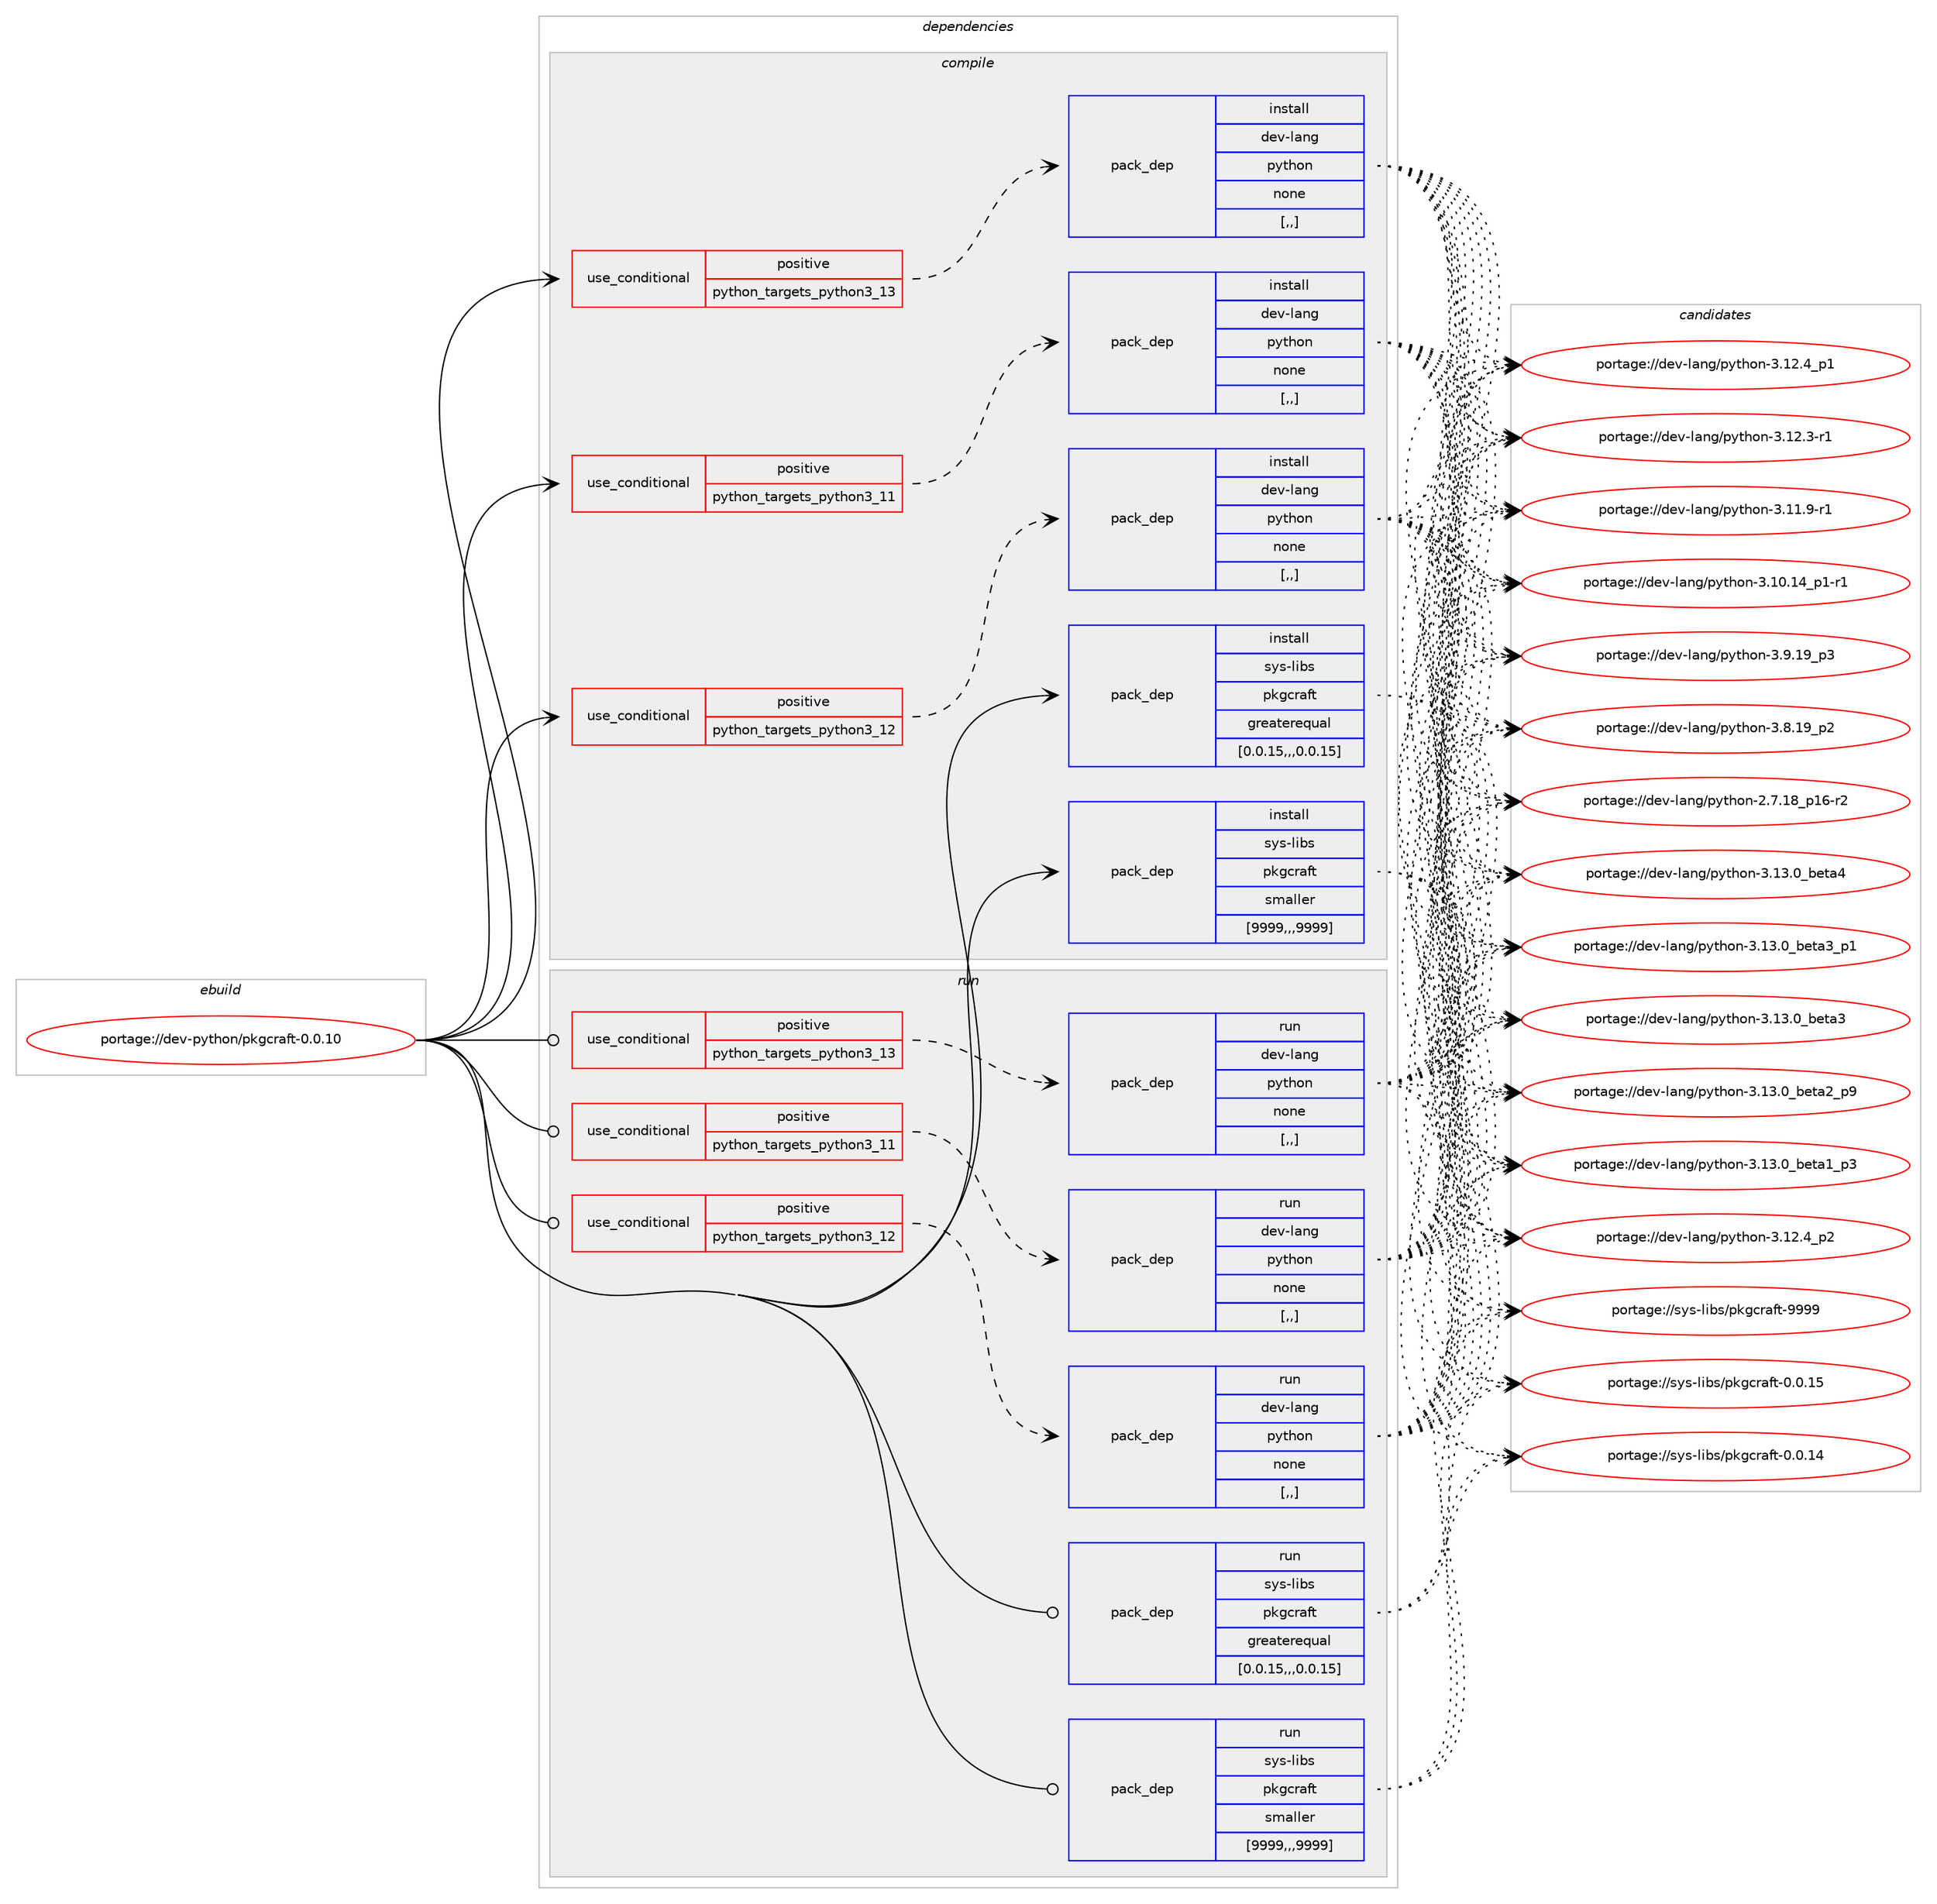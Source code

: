 digraph prolog {

# *************
# Graph options
# *************

newrank=true;
concentrate=true;
compound=true;
graph [rankdir=LR,fontname=Helvetica,fontsize=10,ranksep=1.5];#, ranksep=2.5, nodesep=0.2];
edge  [arrowhead=vee];
node  [fontname=Helvetica,fontsize=10];

# **********
# The ebuild
# **********

subgraph cluster_leftcol {
color=gray;
label=<<i>ebuild</i>>;
id [label="portage://dev-python/pkgcraft-0.0.10", color=red, width=4, href="../dev-python/pkgcraft-0.0.10.svg"];
}

# ****************
# The dependencies
# ****************

subgraph cluster_midcol {
color=gray;
label=<<i>dependencies</i>>;
subgraph cluster_compile {
fillcolor="#eeeeee";
style=filled;
label=<<i>compile</i>>;
subgraph cond36167 {
dependency154924 [label=<<TABLE BORDER="0" CELLBORDER="1" CELLSPACING="0" CELLPADDING="4"><TR><TD ROWSPAN="3" CELLPADDING="10">use_conditional</TD></TR><TR><TD>positive</TD></TR><TR><TD>python_targets_python3_11</TD></TR></TABLE>>, shape=none, color=red];
subgraph pack117506 {
dependency154925 [label=<<TABLE BORDER="0" CELLBORDER="1" CELLSPACING="0" CELLPADDING="4" WIDTH="220"><TR><TD ROWSPAN="6" CELLPADDING="30">pack_dep</TD></TR><TR><TD WIDTH="110">install</TD></TR><TR><TD>dev-lang</TD></TR><TR><TD>python</TD></TR><TR><TD>none</TD></TR><TR><TD>[,,]</TD></TR></TABLE>>, shape=none, color=blue];
}
dependency154924:e -> dependency154925:w [weight=20,style="dashed",arrowhead="vee"];
}
id:e -> dependency154924:w [weight=20,style="solid",arrowhead="vee"];
subgraph cond36168 {
dependency154926 [label=<<TABLE BORDER="0" CELLBORDER="1" CELLSPACING="0" CELLPADDING="4"><TR><TD ROWSPAN="3" CELLPADDING="10">use_conditional</TD></TR><TR><TD>positive</TD></TR><TR><TD>python_targets_python3_12</TD></TR></TABLE>>, shape=none, color=red];
subgraph pack117507 {
dependency154927 [label=<<TABLE BORDER="0" CELLBORDER="1" CELLSPACING="0" CELLPADDING="4" WIDTH="220"><TR><TD ROWSPAN="6" CELLPADDING="30">pack_dep</TD></TR><TR><TD WIDTH="110">install</TD></TR><TR><TD>dev-lang</TD></TR><TR><TD>python</TD></TR><TR><TD>none</TD></TR><TR><TD>[,,]</TD></TR></TABLE>>, shape=none, color=blue];
}
dependency154926:e -> dependency154927:w [weight=20,style="dashed",arrowhead="vee"];
}
id:e -> dependency154926:w [weight=20,style="solid",arrowhead="vee"];
subgraph cond36169 {
dependency154928 [label=<<TABLE BORDER="0" CELLBORDER="1" CELLSPACING="0" CELLPADDING="4"><TR><TD ROWSPAN="3" CELLPADDING="10">use_conditional</TD></TR><TR><TD>positive</TD></TR><TR><TD>python_targets_python3_13</TD></TR></TABLE>>, shape=none, color=red];
subgraph pack117508 {
dependency154929 [label=<<TABLE BORDER="0" CELLBORDER="1" CELLSPACING="0" CELLPADDING="4" WIDTH="220"><TR><TD ROWSPAN="6" CELLPADDING="30">pack_dep</TD></TR><TR><TD WIDTH="110">install</TD></TR><TR><TD>dev-lang</TD></TR><TR><TD>python</TD></TR><TR><TD>none</TD></TR><TR><TD>[,,]</TD></TR></TABLE>>, shape=none, color=blue];
}
dependency154928:e -> dependency154929:w [weight=20,style="dashed",arrowhead="vee"];
}
id:e -> dependency154928:w [weight=20,style="solid",arrowhead="vee"];
subgraph pack117509 {
dependency154930 [label=<<TABLE BORDER="0" CELLBORDER="1" CELLSPACING="0" CELLPADDING="4" WIDTH="220"><TR><TD ROWSPAN="6" CELLPADDING="30">pack_dep</TD></TR><TR><TD WIDTH="110">install</TD></TR><TR><TD>sys-libs</TD></TR><TR><TD>pkgcraft</TD></TR><TR><TD>greaterequal</TD></TR><TR><TD>[0.0.15,,,0.0.15]</TD></TR></TABLE>>, shape=none, color=blue];
}
id:e -> dependency154930:w [weight=20,style="solid",arrowhead="vee"];
subgraph pack117510 {
dependency154931 [label=<<TABLE BORDER="0" CELLBORDER="1" CELLSPACING="0" CELLPADDING="4" WIDTH="220"><TR><TD ROWSPAN="6" CELLPADDING="30">pack_dep</TD></TR><TR><TD WIDTH="110">install</TD></TR><TR><TD>sys-libs</TD></TR><TR><TD>pkgcraft</TD></TR><TR><TD>smaller</TD></TR><TR><TD>[9999,,,9999]</TD></TR></TABLE>>, shape=none, color=blue];
}
id:e -> dependency154931:w [weight=20,style="solid",arrowhead="vee"];
}
subgraph cluster_compileandrun {
fillcolor="#eeeeee";
style=filled;
label=<<i>compile and run</i>>;
}
subgraph cluster_run {
fillcolor="#eeeeee";
style=filled;
label=<<i>run</i>>;
subgraph cond36170 {
dependency154932 [label=<<TABLE BORDER="0" CELLBORDER="1" CELLSPACING="0" CELLPADDING="4"><TR><TD ROWSPAN="3" CELLPADDING="10">use_conditional</TD></TR><TR><TD>positive</TD></TR><TR><TD>python_targets_python3_11</TD></TR></TABLE>>, shape=none, color=red];
subgraph pack117511 {
dependency154933 [label=<<TABLE BORDER="0" CELLBORDER="1" CELLSPACING="0" CELLPADDING="4" WIDTH="220"><TR><TD ROWSPAN="6" CELLPADDING="30">pack_dep</TD></TR><TR><TD WIDTH="110">run</TD></TR><TR><TD>dev-lang</TD></TR><TR><TD>python</TD></TR><TR><TD>none</TD></TR><TR><TD>[,,]</TD></TR></TABLE>>, shape=none, color=blue];
}
dependency154932:e -> dependency154933:w [weight=20,style="dashed",arrowhead="vee"];
}
id:e -> dependency154932:w [weight=20,style="solid",arrowhead="odot"];
subgraph cond36171 {
dependency154934 [label=<<TABLE BORDER="0" CELLBORDER="1" CELLSPACING="0" CELLPADDING="4"><TR><TD ROWSPAN="3" CELLPADDING="10">use_conditional</TD></TR><TR><TD>positive</TD></TR><TR><TD>python_targets_python3_12</TD></TR></TABLE>>, shape=none, color=red];
subgraph pack117512 {
dependency154935 [label=<<TABLE BORDER="0" CELLBORDER="1" CELLSPACING="0" CELLPADDING="4" WIDTH="220"><TR><TD ROWSPAN="6" CELLPADDING="30">pack_dep</TD></TR><TR><TD WIDTH="110">run</TD></TR><TR><TD>dev-lang</TD></TR><TR><TD>python</TD></TR><TR><TD>none</TD></TR><TR><TD>[,,]</TD></TR></TABLE>>, shape=none, color=blue];
}
dependency154934:e -> dependency154935:w [weight=20,style="dashed",arrowhead="vee"];
}
id:e -> dependency154934:w [weight=20,style="solid",arrowhead="odot"];
subgraph cond36172 {
dependency154936 [label=<<TABLE BORDER="0" CELLBORDER="1" CELLSPACING="0" CELLPADDING="4"><TR><TD ROWSPAN="3" CELLPADDING="10">use_conditional</TD></TR><TR><TD>positive</TD></TR><TR><TD>python_targets_python3_13</TD></TR></TABLE>>, shape=none, color=red];
subgraph pack117513 {
dependency154937 [label=<<TABLE BORDER="0" CELLBORDER="1" CELLSPACING="0" CELLPADDING="4" WIDTH="220"><TR><TD ROWSPAN="6" CELLPADDING="30">pack_dep</TD></TR><TR><TD WIDTH="110">run</TD></TR><TR><TD>dev-lang</TD></TR><TR><TD>python</TD></TR><TR><TD>none</TD></TR><TR><TD>[,,]</TD></TR></TABLE>>, shape=none, color=blue];
}
dependency154936:e -> dependency154937:w [weight=20,style="dashed",arrowhead="vee"];
}
id:e -> dependency154936:w [weight=20,style="solid",arrowhead="odot"];
subgraph pack117514 {
dependency154938 [label=<<TABLE BORDER="0" CELLBORDER="1" CELLSPACING="0" CELLPADDING="4" WIDTH="220"><TR><TD ROWSPAN="6" CELLPADDING="30">pack_dep</TD></TR><TR><TD WIDTH="110">run</TD></TR><TR><TD>sys-libs</TD></TR><TR><TD>pkgcraft</TD></TR><TR><TD>greaterequal</TD></TR><TR><TD>[0.0.15,,,0.0.15]</TD></TR></TABLE>>, shape=none, color=blue];
}
id:e -> dependency154938:w [weight=20,style="solid",arrowhead="odot"];
subgraph pack117515 {
dependency154939 [label=<<TABLE BORDER="0" CELLBORDER="1" CELLSPACING="0" CELLPADDING="4" WIDTH="220"><TR><TD ROWSPAN="6" CELLPADDING="30">pack_dep</TD></TR><TR><TD WIDTH="110">run</TD></TR><TR><TD>sys-libs</TD></TR><TR><TD>pkgcraft</TD></TR><TR><TD>smaller</TD></TR><TR><TD>[9999,,,9999]</TD></TR></TABLE>>, shape=none, color=blue];
}
id:e -> dependency154939:w [weight=20,style="solid",arrowhead="odot"];
}
}

# **************
# The candidates
# **************

subgraph cluster_choices {
rank=same;
color=gray;
label=<<i>candidates</i>>;

subgraph choice117506 {
color=black;
nodesep=1;
choice1001011184510897110103471121211161041111104551464951464895981011169752 [label="portage://dev-lang/python-3.13.0_beta4", color=red, width=4,href="../dev-lang/python-3.13.0_beta4.svg"];
choice10010111845108971101034711212111610411111045514649514648959810111697519511249 [label="portage://dev-lang/python-3.13.0_beta3_p1", color=red, width=4,href="../dev-lang/python-3.13.0_beta3_p1.svg"];
choice1001011184510897110103471121211161041111104551464951464895981011169751 [label="portage://dev-lang/python-3.13.0_beta3", color=red, width=4,href="../dev-lang/python-3.13.0_beta3.svg"];
choice10010111845108971101034711212111610411111045514649514648959810111697509511257 [label="portage://dev-lang/python-3.13.0_beta2_p9", color=red, width=4,href="../dev-lang/python-3.13.0_beta2_p9.svg"];
choice10010111845108971101034711212111610411111045514649514648959810111697499511251 [label="portage://dev-lang/python-3.13.0_beta1_p3", color=red, width=4,href="../dev-lang/python-3.13.0_beta1_p3.svg"];
choice100101118451089711010347112121116104111110455146495046529511250 [label="portage://dev-lang/python-3.12.4_p2", color=red, width=4,href="../dev-lang/python-3.12.4_p2.svg"];
choice100101118451089711010347112121116104111110455146495046529511249 [label="portage://dev-lang/python-3.12.4_p1", color=red, width=4,href="../dev-lang/python-3.12.4_p1.svg"];
choice100101118451089711010347112121116104111110455146495046514511449 [label="portage://dev-lang/python-3.12.3-r1", color=red, width=4,href="../dev-lang/python-3.12.3-r1.svg"];
choice100101118451089711010347112121116104111110455146494946574511449 [label="portage://dev-lang/python-3.11.9-r1", color=red, width=4,href="../dev-lang/python-3.11.9-r1.svg"];
choice100101118451089711010347112121116104111110455146494846495295112494511449 [label="portage://dev-lang/python-3.10.14_p1-r1", color=red, width=4,href="../dev-lang/python-3.10.14_p1-r1.svg"];
choice100101118451089711010347112121116104111110455146574649579511251 [label="portage://dev-lang/python-3.9.19_p3", color=red, width=4,href="../dev-lang/python-3.9.19_p3.svg"];
choice100101118451089711010347112121116104111110455146564649579511250 [label="portage://dev-lang/python-3.8.19_p2", color=red, width=4,href="../dev-lang/python-3.8.19_p2.svg"];
choice100101118451089711010347112121116104111110455046554649569511249544511450 [label="portage://dev-lang/python-2.7.18_p16-r2", color=red, width=4,href="../dev-lang/python-2.7.18_p16-r2.svg"];
dependency154925:e -> choice1001011184510897110103471121211161041111104551464951464895981011169752:w [style=dotted,weight="100"];
dependency154925:e -> choice10010111845108971101034711212111610411111045514649514648959810111697519511249:w [style=dotted,weight="100"];
dependency154925:e -> choice1001011184510897110103471121211161041111104551464951464895981011169751:w [style=dotted,weight="100"];
dependency154925:e -> choice10010111845108971101034711212111610411111045514649514648959810111697509511257:w [style=dotted,weight="100"];
dependency154925:e -> choice10010111845108971101034711212111610411111045514649514648959810111697499511251:w [style=dotted,weight="100"];
dependency154925:e -> choice100101118451089711010347112121116104111110455146495046529511250:w [style=dotted,weight="100"];
dependency154925:e -> choice100101118451089711010347112121116104111110455146495046529511249:w [style=dotted,weight="100"];
dependency154925:e -> choice100101118451089711010347112121116104111110455146495046514511449:w [style=dotted,weight="100"];
dependency154925:e -> choice100101118451089711010347112121116104111110455146494946574511449:w [style=dotted,weight="100"];
dependency154925:e -> choice100101118451089711010347112121116104111110455146494846495295112494511449:w [style=dotted,weight="100"];
dependency154925:e -> choice100101118451089711010347112121116104111110455146574649579511251:w [style=dotted,weight="100"];
dependency154925:e -> choice100101118451089711010347112121116104111110455146564649579511250:w [style=dotted,weight="100"];
dependency154925:e -> choice100101118451089711010347112121116104111110455046554649569511249544511450:w [style=dotted,weight="100"];
}
subgraph choice117507 {
color=black;
nodesep=1;
choice1001011184510897110103471121211161041111104551464951464895981011169752 [label="portage://dev-lang/python-3.13.0_beta4", color=red, width=4,href="../dev-lang/python-3.13.0_beta4.svg"];
choice10010111845108971101034711212111610411111045514649514648959810111697519511249 [label="portage://dev-lang/python-3.13.0_beta3_p1", color=red, width=4,href="../dev-lang/python-3.13.0_beta3_p1.svg"];
choice1001011184510897110103471121211161041111104551464951464895981011169751 [label="portage://dev-lang/python-3.13.0_beta3", color=red, width=4,href="../dev-lang/python-3.13.0_beta3.svg"];
choice10010111845108971101034711212111610411111045514649514648959810111697509511257 [label="portage://dev-lang/python-3.13.0_beta2_p9", color=red, width=4,href="../dev-lang/python-3.13.0_beta2_p9.svg"];
choice10010111845108971101034711212111610411111045514649514648959810111697499511251 [label="portage://dev-lang/python-3.13.0_beta1_p3", color=red, width=4,href="../dev-lang/python-3.13.0_beta1_p3.svg"];
choice100101118451089711010347112121116104111110455146495046529511250 [label="portage://dev-lang/python-3.12.4_p2", color=red, width=4,href="../dev-lang/python-3.12.4_p2.svg"];
choice100101118451089711010347112121116104111110455146495046529511249 [label="portage://dev-lang/python-3.12.4_p1", color=red, width=4,href="../dev-lang/python-3.12.4_p1.svg"];
choice100101118451089711010347112121116104111110455146495046514511449 [label="portage://dev-lang/python-3.12.3-r1", color=red, width=4,href="../dev-lang/python-3.12.3-r1.svg"];
choice100101118451089711010347112121116104111110455146494946574511449 [label="portage://dev-lang/python-3.11.9-r1", color=red, width=4,href="../dev-lang/python-3.11.9-r1.svg"];
choice100101118451089711010347112121116104111110455146494846495295112494511449 [label="portage://dev-lang/python-3.10.14_p1-r1", color=red, width=4,href="../dev-lang/python-3.10.14_p1-r1.svg"];
choice100101118451089711010347112121116104111110455146574649579511251 [label="portage://dev-lang/python-3.9.19_p3", color=red, width=4,href="../dev-lang/python-3.9.19_p3.svg"];
choice100101118451089711010347112121116104111110455146564649579511250 [label="portage://dev-lang/python-3.8.19_p2", color=red, width=4,href="../dev-lang/python-3.8.19_p2.svg"];
choice100101118451089711010347112121116104111110455046554649569511249544511450 [label="portage://dev-lang/python-2.7.18_p16-r2", color=red, width=4,href="../dev-lang/python-2.7.18_p16-r2.svg"];
dependency154927:e -> choice1001011184510897110103471121211161041111104551464951464895981011169752:w [style=dotted,weight="100"];
dependency154927:e -> choice10010111845108971101034711212111610411111045514649514648959810111697519511249:w [style=dotted,weight="100"];
dependency154927:e -> choice1001011184510897110103471121211161041111104551464951464895981011169751:w [style=dotted,weight="100"];
dependency154927:e -> choice10010111845108971101034711212111610411111045514649514648959810111697509511257:w [style=dotted,weight="100"];
dependency154927:e -> choice10010111845108971101034711212111610411111045514649514648959810111697499511251:w [style=dotted,weight="100"];
dependency154927:e -> choice100101118451089711010347112121116104111110455146495046529511250:w [style=dotted,weight="100"];
dependency154927:e -> choice100101118451089711010347112121116104111110455146495046529511249:w [style=dotted,weight="100"];
dependency154927:e -> choice100101118451089711010347112121116104111110455146495046514511449:w [style=dotted,weight="100"];
dependency154927:e -> choice100101118451089711010347112121116104111110455146494946574511449:w [style=dotted,weight="100"];
dependency154927:e -> choice100101118451089711010347112121116104111110455146494846495295112494511449:w [style=dotted,weight="100"];
dependency154927:e -> choice100101118451089711010347112121116104111110455146574649579511251:w [style=dotted,weight="100"];
dependency154927:e -> choice100101118451089711010347112121116104111110455146564649579511250:w [style=dotted,weight="100"];
dependency154927:e -> choice100101118451089711010347112121116104111110455046554649569511249544511450:w [style=dotted,weight="100"];
}
subgraph choice117508 {
color=black;
nodesep=1;
choice1001011184510897110103471121211161041111104551464951464895981011169752 [label="portage://dev-lang/python-3.13.0_beta4", color=red, width=4,href="../dev-lang/python-3.13.0_beta4.svg"];
choice10010111845108971101034711212111610411111045514649514648959810111697519511249 [label="portage://dev-lang/python-3.13.0_beta3_p1", color=red, width=4,href="../dev-lang/python-3.13.0_beta3_p1.svg"];
choice1001011184510897110103471121211161041111104551464951464895981011169751 [label="portage://dev-lang/python-3.13.0_beta3", color=red, width=4,href="../dev-lang/python-3.13.0_beta3.svg"];
choice10010111845108971101034711212111610411111045514649514648959810111697509511257 [label="portage://dev-lang/python-3.13.0_beta2_p9", color=red, width=4,href="../dev-lang/python-3.13.0_beta2_p9.svg"];
choice10010111845108971101034711212111610411111045514649514648959810111697499511251 [label="portage://dev-lang/python-3.13.0_beta1_p3", color=red, width=4,href="../dev-lang/python-3.13.0_beta1_p3.svg"];
choice100101118451089711010347112121116104111110455146495046529511250 [label="portage://dev-lang/python-3.12.4_p2", color=red, width=4,href="../dev-lang/python-3.12.4_p2.svg"];
choice100101118451089711010347112121116104111110455146495046529511249 [label="portage://dev-lang/python-3.12.4_p1", color=red, width=4,href="../dev-lang/python-3.12.4_p1.svg"];
choice100101118451089711010347112121116104111110455146495046514511449 [label="portage://dev-lang/python-3.12.3-r1", color=red, width=4,href="../dev-lang/python-3.12.3-r1.svg"];
choice100101118451089711010347112121116104111110455146494946574511449 [label="portage://dev-lang/python-3.11.9-r1", color=red, width=4,href="../dev-lang/python-3.11.9-r1.svg"];
choice100101118451089711010347112121116104111110455146494846495295112494511449 [label="portage://dev-lang/python-3.10.14_p1-r1", color=red, width=4,href="../dev-lang/python-3.10.14_p1-r1.svg"];
choice100101118451089711010347112121116104111110455146574649579511251 [label="portage://dev-lang/python-3.9.19_p3", color=red, width=4,href="../dev-lang/python-3.9.19_p3.svg"];
choice100101118451089711010347112121116104111110455146564649579511250 [label="portage://dev-lang/python-3.8.19_p2", color=red, width=4,href="../dev-lang/python-3.8.19_p2.svg"];
choice100101118451089711010347112121116104111110455046554649569511249544511450 [label="portage://dev-lang/python-2.7.18_p16-r2", color=red, width=4,href="../dev-lang/python-2.7.18_p16-r2.svg"];
dependency154929:e -> choice1001011184510897110103471121211161041111104551464951464895981011169752:w [style=dotted,weight="100"];
dependency154929:e -> choice10010111845108971101034711212111610411111045514649514648959810111697519511249:w [style=dotted,weight="100"];
dependency154929:e -> choice1001011184510897110103471121211161041111104551464951464895981011169751:w [style=dotted,weight="100"];
dependency154929:e -> choice10010111845108971101034711212111610411111045514649514648959810111697509511257:w [style=dotted,weight="100"];
dependency154929:e -> choice10010111845108971101034711212111610411111045514649514648959810111697499511251:w [style=dotted,weight="100"];
dependency154929:e -> choice100101118451089711010347112121116104111110455146495046529511250:w [style=dotted,weight="100"];
dependency154929:e -> choice100101118451089711010347112121116104111110455146495046529511249:w [style=dotted,weight="100"];
dependency154929:e -> choice100101118451089711010347112121116104111110455146495046514511449:w [style=dotted,weight="100"];
dependency154929:e -> choice100101118451089711010347112121116104111110455146494946574511449:w [style=dotted,weight="100"];
dependency154929:e -> choice100101118451089711010347112121116104111110455146494846495295112494511449:w [style=dotted,weight="100"];
dependency154929:e -> choice100101118451089711010347112121116104111110455146574649579511251:w [style=dotted,weight="100"];
dependency154929:e -> choice100101118451089711010347112121116104111110455146564649579511250:w [style=dotted,weight="100"];
dependency154929:e -> choice100101118451089711010347112121116104111110455046554649569511249544511450:w [style=dotted,weight="100"];
}
subgraph choice117509 {
color=black;
nodesep=1;
choice11512111545108105981154711210710399114971021164557575757 [label="portage://sys-libs/pkgcraft-9999", color=red, width=4,href="../sys-libs/pkgcraft-9999.svg"];
choice115121115451081059811547112107103991149710211645484648464953 [label="portage://sys-libs/pkgcraft-0.0.15", color=red, width=4,href="../sys-libs/pkgcraft-0.0.15.svg"];
choice115121115451081059811547112107103991149710211645484648464952 [label="portage://sys-libs/pkgcraft-0.0.14", color=red, width=4,href="../sys-libs/pkgcraft-0.0.14.svg"];
dependency154930:e -> choice11512111545108105981154711210710399114971021164557575757:w [style=dotted,weight="100"];
dependency154930:e -> choice115121115451081059811547112107103991149710211645484648464953:w [style=dotted,weight="100"];
dependency154930:e -> choice115121115451081059811547112107103991149710211645484648464952:w [style=dotted,weight="100"];
}
subgraph choice117510 {
color=black;
nodesep=1;
choice11512111545108105981154711210710399114971021164557575757 [label="portage://sys-libs/pkgcraft-9999", color=red, width=4,href="../sys-libs/pkgcraft-9999.svg"];
choice115121115451081059811547112107103991149710211645484648464953 [label="portage://sys-libs/pkgcraft-0.0.15", color=red, width=4,href="../sys-libs/pkgcraft-0.0.15.svg"];
choice115121115451081059811547112107103991149710211645484648464952 [label="portage://sys-libs/pkgcraft-0.0.14", color=red, width=4,href="../sys-libs/pkgcraft-0.0.14.svg"];
dependency154931:e -> choice11512111545108105981154711210710399114971021164557575757:w [style=dotted,weight="100"];
dependency154931:e -> choice115121115451081059811547112107103991149710211645484648464953:w [style=dotted,weight="100"];
dependency154931:e -> choice115121115451081059811547112107103991149710211645484648464952:w [style=dotted,weight="100"];
}
subgraph choice117511 {
color=black;
nodesep=1;
choice1001011184510897110103471121211161041111104551464951464895981011169752 [label="portage://dev-lang/python-3.13.0_beta4", color=red, width=4,href="../dev-lang/python-3.13.0_beta4.svg"];
choice10010111845108971101034711212111610411111045514649514648959810111697519511249 [label="portage://dev-lang/python-3.13.0_beta3_p1", color=red, width=4,href="../dev-lang/python-3.13.0_beta3_p1.svg"];
choice1001011184510897110103471121211161041111104551464951464895981011169751 [label="portage://dev-lang/python-3.13.0_beta3", color=red, width=4,href="../dev-lang/python-3.13.0_beta3.svg"];
choice10010111845108971101034711212111610411111045514649514648959810111697509511257 [label="portage://dev-lang/python-3.13.0_beta2_p9", color=red, width=4,href="../dev-lang/python-3.13.0_beta2_p9.svg"];
choice10010111845108971101034711212111610411111045514649514648959810111697499511251 [label="portage://dev-lang/python-3.13.0_beta1_p3", color=red, width=4,href="../dev-lang/python-3.13.0_beta1_p3.svg"];
choice100101118451089711010347112121116104111110455146495046529511250 [label="portage://dev-lang/python-3.12.4_p2", color=red, width=4,href="../dev-lang/python-3.12.4_p2.svg"];
choice100101118451089711010347112121116104111110455146495046529511249 [label="portage://dev-lang/python-3.12.4_p1", color=red, width=4,href="../dev-lang/python-3.12.4_p1.svg"];
choice100101118451089711010347112121116104111110455146495046514511449 [label="portage://dev-lang/python-3.12.3-r1", color=red, width=4,href="../dev-lang/python-3.12.3-r1.svg"];
choice100101118451089711010347112121116104111110455146494946574511449 [label="portage://dev-lang/python-3.11.9-r1", color=red, width=4,href="../dev-lang/python-3.11.9-r1.svg"];
choice100101118451089711010347112121116104111110455146494846495295112494511449 [label="portage://dev-lang/python-3.10.14_p1-r1", color=red, width=4,href="../dev-lang/python-3.10.14_p1-r1.svg"];
choice100101118451089711010347112121116104111110455146574649579511251 [label="portage://dev-lang/python-3.9.19_p3", color=red, width=4,href="../dev-lang/python-3.9.19_p3.svg"];
choice100101118451089711010347112121116104111110455146564649579511250 [label="portage://dev-lang/python-3.8.19_p2", color=red, width=4,href="../dev-lang/python-3.8.19_p2.svg"];
choice100101118451089711010347112121116104111110455046554649569511249544511450 [label="portage://dev-lang/python-2.7.18_p16-r2", color=red, width=4,href="../dev-lang/python-2.7.18_p16-r2.svg"];
dependency154933:e -> choice1001011184510897110103471121211161041111104551464951464895981011169752:w [style=dotted,weight="100"];
dependency154933:e -> choice10010111845108971101034711212111610411111045514649514648959810111697519511249:w [style=dotted,weight="100"];
dependency154933:e -> choice1001011184510897110103471121211161041111104551464951464895981011169751:w [style=dotted,weight="100"];
dependency154933:e -> choice10010111845108971101034711212111610411111045514649514648959810111697509511257:w [style=dotted,weight="100"];
dependency154933:e -> choice10010111845108971101034711212111610411111045514649514648959810111697499511251:w [style=dotted,weight="100"];
dependency154933:e -> choice100101118451089711010347112121116104111110455146495046529511250:w [style=dotted,weight="100"];
dependency154933:e -> choice100101118451089711010347112121116104111110455146495046529511249:w [style=dotted,weight="100"];
dependency154933:e -> choice100101118451089711010347112121116104111110455146495046514511449:w [style=dotted,weight="100"];
dependency154933:e -> choice100101118451089711010347112121116104111110455146494946574511449:w [style=dotted,weight="100"];
dependency154933:e -> choice100101118451089711010347112121116104111110455146494846495295112494511449:w [style=dotted,weight="100"];
dependency154933:e -> choice100101118451089711010347112121116104111110455146574649579511251:w [style=dotted,weight="100"];
dependency154933:e -> choice100101118451089711010347112121116104111110455146564649579511250:w [style=dotted,weight="100"];
dependency154933:e -> choice100101118451089711010347112121116104111110455046554649569511249544511450:w [style=dotted,weight="100"];
}
subgraph choice117512 {
color=black;
nodesep=1;
choice1001011184510897110103471121211161041111104551464951464895981011169752 [label="portage://dev-lang/python-3.13.0_beta4", color=red, width=4,href="../dev-lang/python-3.13.0_beta4.svg"];
choice10010111845108971101034711212111610411111045514649514648959810111697519511249 [label="portage://dev-lang/python-3.13.0_beta3_p1", color=red, width=4,href="../dev-lang/python-3.13.0_beta3_p1.svg"];
choice1001011184510897110103471121211161041111104551464951464895981011169751 [label="portage://dev-lang/python-3.13.0_beta3", color=red, width=4,href="../dev-lang/python-3.13.0_beta3.svg"];
choice10010111845108971101034711212111610411111045514649514648959810111697509511257 [label="portage://dev-lang/python-3.13.0_beta2_p9", color=red, width=4,href="../dev-lang/python-3.13.0_beta2_p9.svg"];
choice10010111845108971101034711212111610411111045514649514648959810111697499511251 [label="portage://dev-lang/python-3.13.0_beta1_p3", color=red, width=4,href="../dev-lang/python-3.13.0_beta1_p3.svg"];
choice100101118451089711010347112121116104111110455146495046529511250 [label="portage://dev-lang/python-3.12.4_p2", color=red, width=4,href="../dev-lang/python-3.12.4_p2.svg"];
choice100101118451089711010347112121116104111110455146495046529511249 [label="portage://dev-lang/python-3.12.4_p1", color=red, width=4,href="../dev-lang/python-3.12.4_p1.svg"];
choice100101118451089711010347112121116104111110455146495046514511449 [label="portage://dev-lang/python-3.12.3-r1", color=red, width=4,href="../dev-lang/python-3.12.3-r1.svg"];
choice100101118451089711010347112121116104111110455146494946574511449 [label="portage://dev-lang/python-3.11.9-r1", color=red, width=4,href="../dev-lang/python-3.11.9-r1.svg"];
choice100101118451089711010347112121116104111110455146494846495295112494511449 [label="portage://dev-lang/python-3.10.14_p1-r1", color=red, width=4,href="../dev-lang/python-3.10.14_p1-r1.svg"];
choice100101118451089711010347112121116104111110455146574649579511251 [label="portage://dev-lang/python-3.9.19_p3", color=red, width=4,href="../dev-lang/python-3.9.19_p3.svg"];
choice100101118451089711010347112121116104111110455146564649579511250 [label="portage://dev-lang/python-3.8.19_p2", color=red, width=4,href="../dev-lang/python-3.8.19_p2.svg"];
choice100101118451089711010347112121116104111110455046554649569511249544511450 [label="portage://dev-lang/python-2.7.18_p16-r2", color=red, width=4,href="../dev-lang/python-2.7.18_p16-r2.svg"];
dependency154935:e -> choice1001011184510897110103471121211161041111104551464951464895981011169752:w [style=dotted,weight="100"];
dependency154935:e -> choice10010111845108971101034711212111610411111045514649514648959810111697519511249:w [style=dotted,weight="100"];
dependency154935:e -> choice1001011184510897110103471121211161041111104551464951464895981011169751:w [style=dotted,weight="100"];
dependency154935:e -> choice10010111845108971101034711212111610411111045514649514648959810111697509511257:w [style=dotted,weight="100"];
dependency154935:e -> choice10010111845108971101034711212111610411111045514649514648959810111697499511251:w [style=dotted,weight="100"];
dependency154935:e -> choice100101118451089711010347112121116104111110455146495046529511250:w [style=dotted,weight="100"];
dependency154935:e -> choice100101118451089711010347112121116104111110455146495046529511249:w [style=dotted,weight="100"];
dependency154935:e -> choice100101118451089711010347112121116104111110455146495046514511449:w [style=dotted,weight="100"];
dependency154935:e -> choice100101118451089711010347112121116104111110455146494946574511449:w [style=dotted,weight="100"];
dependency154935:e -> choice100101118451089711010347112121116104111110455146494846495295112494511449:w [style=dotted,weight="100"];
dependency154935:e -> choice100101118451089711010347112121116104111110455146574649579511251:w [style=dotted,weight="100"];
dependency154935:e -> choice100101118451089711010347112121116104111110455146564649579511250:w [style=dotted,weight="100"];
dependency154935:e -> choice100101118451089711010347112121116104111110455046554649569511249544511450:w [style=dotted,weight="100"];
}
subgraph choice117513 {
color=black;
nodesep=1;
choice1001011184510897110103471121211161041111104551464951464895981011169752 [label="portage://dev-lang/python-3.13.0_beta4", color=red, width=4,href="../dev-lang/python-3.13.0_beta4.svg"];
choice10010111845108971101034711212111610411111045514649514648959810111697519511249 [label="portage://dev-lang/python-3.13.0_beta3_p1", color=red, width=4,href="../dev-lang/python-3.13.0_beta3_p1.svg"];
choice1001011184510897110103471121211161041111104551464951464895981011169751 [label="portage://dev-lang/python-3.13.0_beta3", color=red, width=4,href="../dev-lang/python-3.13.0_beta3.svg"];
choice10010111845108971101034711212111610411111045514649514648959810111697509511257 [label="portage://dev-lang/python-3.13.0_beta2_p9", color=red, width=4,href="../dev-lang/python-3.13.0_beta2_p9.svg"];
choice10010111845108971101034711212111610411111045514649514648959810111697499511251 [label="portage://dev-lang/python-3.13.0_beta1_p3", color=red, width=4,href="../dev-lang/python-3.13.0_beta1_p3.svg"];
choice100101118451089711010347112121116104111110455146495046529511250 [label="portage://dev-lang/python-3.12.4_p2", color=red, width=4,href="../dev-lang/python-3.12.4_p2.svg"];
choice100101118451089711010347112121116104111110455146495046529511249 [label="portage://dev-lang/python-3.12.4_p1", color=red, width=4,href="../dev-lang/python-3.12.4_p1.svg"];
choice100101118451089711010347112121116104111110455146495046514511449 [label="portage://dev-lang/python-3.12.3-r1", color=red, width=4,href="../dev-lang/python-3.12.3-r1.svg"];
choice100101118451089711010347112121116104111110455146494946574511449 [label="portage://dev-lang/python-3.11.9-r1", color=red, width=4,href="../dev-lang/python-3.11.9-r1.svg"];
choice100101118451089711010347112121116104111110455146494846495295112494511449 [label="portage://dev-lang/python-3.10.14_p1-r1", color=red, width=4,href="../dev-lang/python-3.10.14_p1-r1.svg"];
choice100101118451089711010347112121116104111110455146574649579511251 [label="portage://dev-lang/python-3.9.19_p3", color=red, width=4,href="../dev-lang/python-3.9.19_p3.svg"];
choice100101118451089711010347112121116104111110455146564649579511250 [label="portage://dev-lang/python-3.8.19_p2", color=red, width=4,href="../dev-lang/python-3.8.19_p2.svg"];
choice100101118451089711010347112121116104111110455046554649569511249544511450 [label="portage://dev-lang/python-2.7.18_p16-r2", color=red, width=4,href="../dev-lang/python-2.7.18_p16-r2.svg"];
dependency154937:e -> choice1001011184510897110103471121211161041111104551464951464895981011169752:w [style=dotted,weight="100"];
dependency154937:e -> choice10010111845108971101034711212111610411111045514649514648959810111697519511249:w [style=dotted,weight="100"];
dependency154937:e -> choice1001011184510897110103471121211161041111104551464951464895981011169751:w [style=dotted,weight="100"];
dependency154937:e -> choice10010111845108971101034711212111610411111045514649514648959810111697509511257:w [style=dotted,weight="100"];
dependency154937:e -> choice10010111845108971101034711212111610411111045514649514648959810111697499511251:w [style=dotted,weight="100"];
dependency154937:e -> choice100101118451089711010347112121116104111110455146495046529511250:w [style=dotted,weight="100"];
dependency154937:e -> choice100101118451089711010347112121116104111110455146495046529511249:w [style=dotted,weight="100"];
dependency154937:e -> choice100101118451089711010347112121116104111110455146495046514511449:w [style=dotted,weight="100"];
dependency154937:e -> choice100101118451089711010347112121116104111110455146494946574511449:w [style=dotted,weight="100"];
dependency154937:e -> choice100101118451089711010347112121116104111110455146494846495295112494511449:w [style=dotted,weight="100"];
dependency154937:e -> choice100101118451089711010347112121116104111110455146574649579511251:w [style=dotted,weight="100"];
dependency154937:e -> choice100101118451089711010347112121116104111110455146564649579511250:w [style=dotted,weight="100"];
dependency154937:e -> choice100101118451089711010347112121116104111110455046554649569511249544511450:w [style=dotted,weight="100"];
}
subgraph choice117514 {
color=black;
nodesep=1;
choice11512111545108105981154711210710399114971021164557575757 [label="portage://sys-libs/pkgcraft-9999", color=red, width=4,href="../sys-libs/pkgcraft-9999.svg"];
choice115121115451081059811547112107103991149710211645484648464953 [label="portage://sys-libs/pkgcraft-0.0.15", color=red, width=4,href="../sys-libs/pkgcraft-0.0.15.svg"];
choice115121115451081059811547112107103991149710211645484648464952 [label="portage://sys-libs/pkgcraft-0.0.14", color=red, width=4,href="../sys-libs/pkgcraft-0.0.14.svg"];
dependency154938:e -> choice11512111545108105981154711210710399114971021164557575757:w [style=dotted,weight="100"];
dependency154938:e -> choice115121115451081059811547112107103991149710211645484648464953:w [style=dotted,weight="100"];
dependency154938:e -> choice115121115451081059811547112107103991149710211645484648464952:w [style=dotted,weight="100"];
}
subgraph choice117515 {
color=black;
nodesep=1;
choice11512111545108105981154711210710399114971021164557575757 [label="portage://sys-libs/pkgcraft-9999", color=red, width=4,href="../sys-libs/pkgcraft-9999.svg"];
choice115121115451081059811547112107103991149710211645484648464953 [label="portage://sys-libs/pkgcraft-0.0.15", color=red, width=4,href="../sys-libs/pkgcraft-0.0.15.svg"];
choice115121115451081059811547112107103991149710211645484648464952 [label="portage://sys-libs/pkgcraft-0.0.14", color=red, width=4,href="../sys-libs/pkgcraft-0.0.14.svg"];
dependency154939:e -> choice11512111545108105981154711210710399114971021164557575757:w [style=dotted,weight="100"];
dependency154939:e -> choice115121115451081059811547112107103991149710211645484648464953:w [style=dotted,weight="100"];
dependency154939:e -> choice115121115451081059811547112107103991149710211645484648464952:w [style=dotted,weight="100"];
}
}

}
